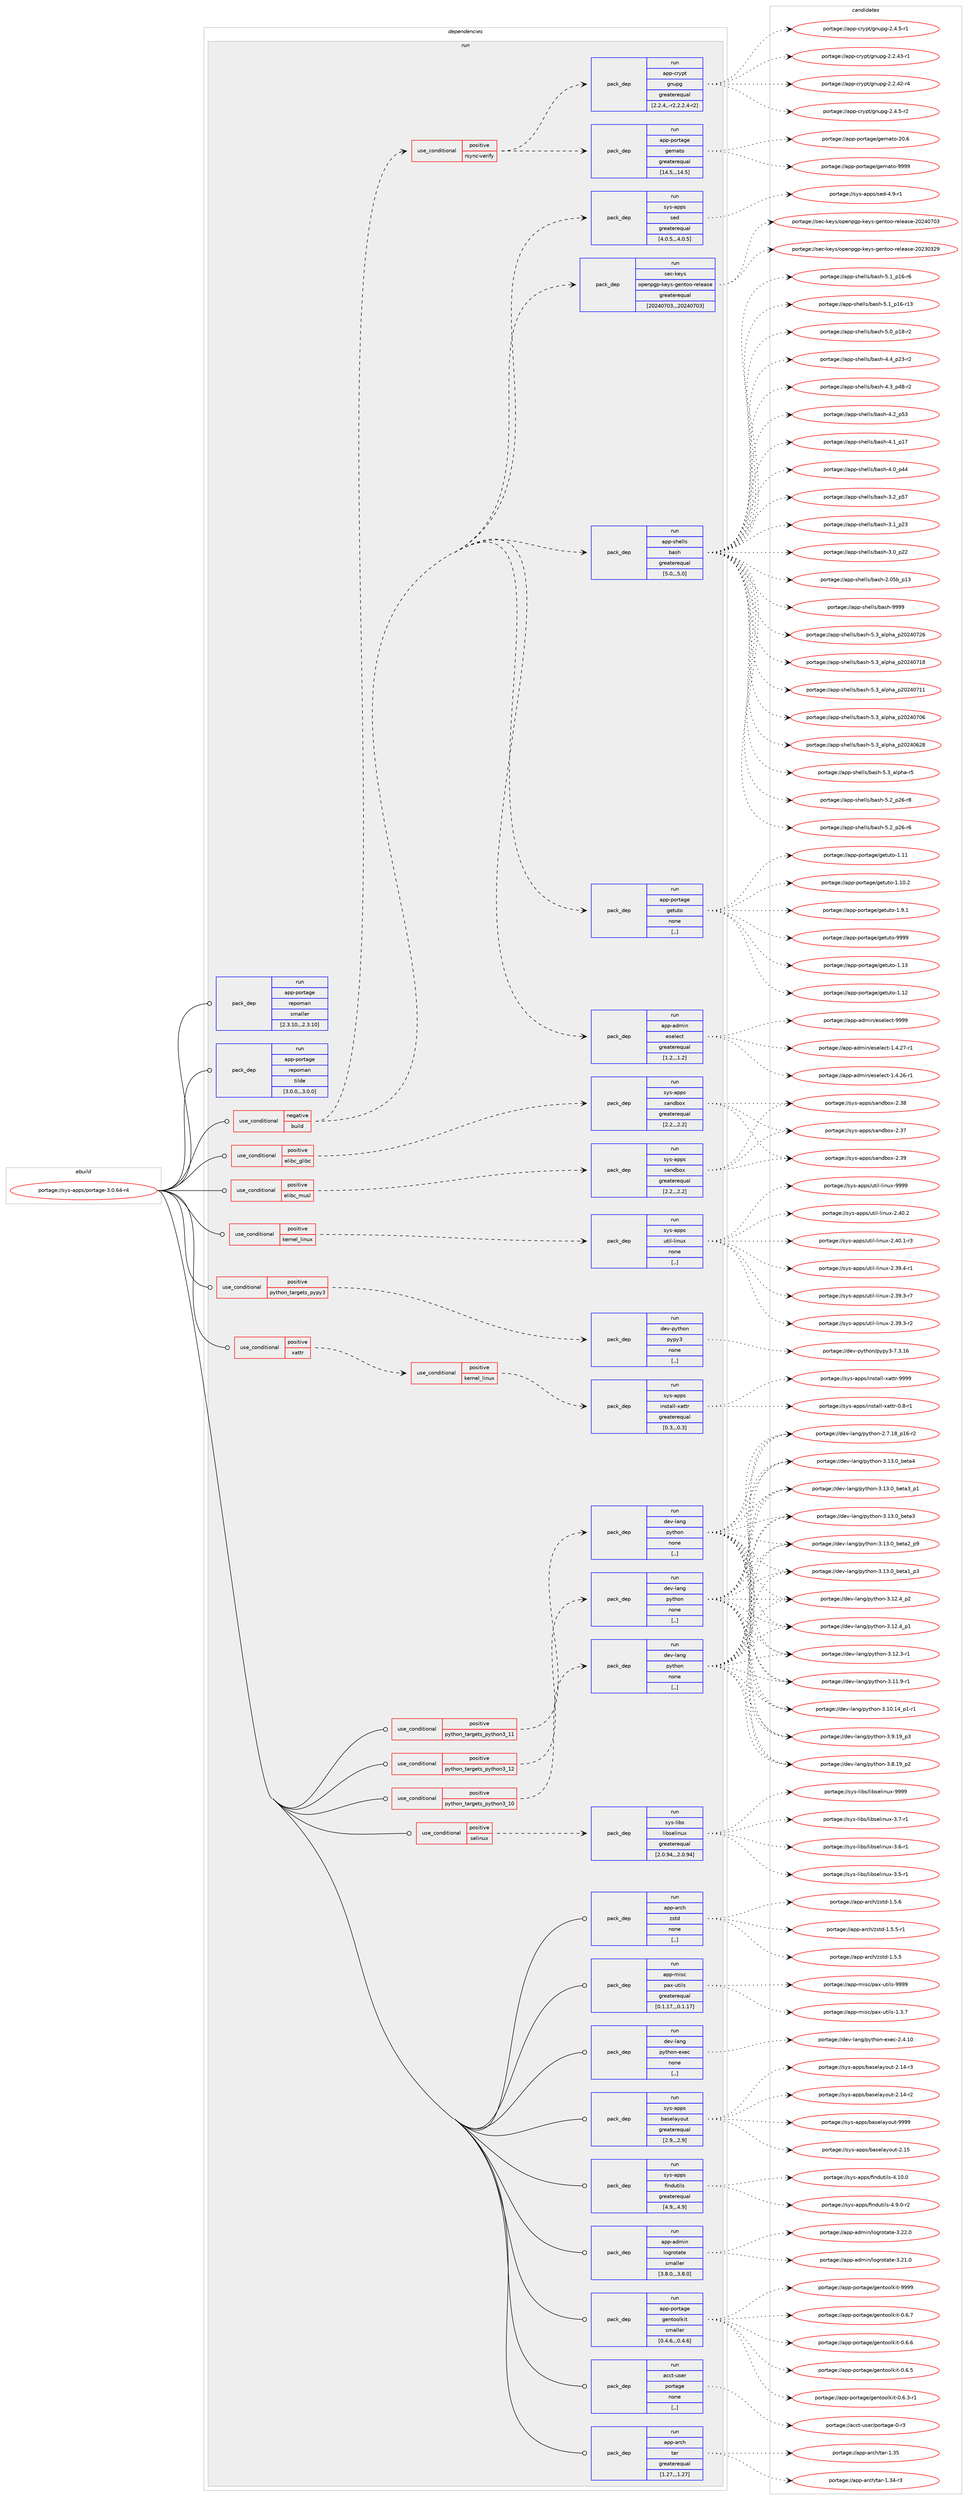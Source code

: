 digraph prolog {

# *************
# Graph options
# *************

newrank=true;
concentrate=true;
compound=true;
graph [rankdir=LR,fontname=Helvetica,fontsize=10,ranksep=1.5];#, ranksep=2.5, nodesep=0.2];
edge  [arrowhead=vee];
node  [fontname=Helvetica,fontsize=10];

# **********
# The ebuild
# **********

subgraph cluster_leftcol {
color=gray;
label=<<i>ebuild</i>>;
id [label="portage://sys-apps/portage-3.0.64-r4", color=red, width=4, href="../sys-apps/portage-3.0.64-r4.svg"];
}

# ****************
# The dependencies
# ****************

subgraph cluster_midcol {
color=gray;
label=<<i>dependencies</i>>;
subgraph cluster_compile {
fillcolor="#eeeeee";
style=filled;
label=<<i>compile</i>>;
}
subgraph cluster_compileandrun {
fillcolor="#eeeeee";
style=filled;
label=<<i>compile and run</i>>;
}
subgraph cluster_run {
fillcolor="#eeeeee";
style=filled;
label=<<i>run</i>>;
subgraph cond111776 {
dependency422648 [label=<<TABLE BORDER="0" CELLBORDER="1" CELLSPACING="0" CELLPADDING="4"><TR><TD ROWSPAN="3" CELLPADDING="10">use_conditional</TD></TR><TR><TD>negative</TD></TR><TR><TD>build</TD></TR></TABLE>>, shape=none, color=red];
subgraph pack307949 {
dependency422649 [label=<<TABLE BORDER="0" CELLBORDER="1" CELLSPACING="0" CELLPADDING="4" WIDTH="220"><TR><TD ROWSPAN="6" CELLPADDING="30">pack_dep</TD></TR><TR><TD WIDTH="110">run</TD></TR><TR><TD>app-admin</TD></TR><TR><TD>eselect</TD></TR><TR><TD>greaterequal</TD></TR><TR><TD>[1.2,,,1.2]</TD></TR></TABLE>>, shape=none, color=blue];
}
dependency422648:e -> dependency422649:w [weight=20,style="dashed",arrowhead="vee"];
subgraph pack307950 {
dependency422650 [label=<<TABLE BORDER="0" CELLBORDER="1" CELLSPACING="0" CELLPADDING="4" WIDTH="220"><TR><TD ROWSPAN="6" CELLPADDING="30">pack_dep</TD></TR><TR><TD WIDTH="110">run</TD></TR><TR><TD>app-portage</TD></TR><TR><TD>getuto</TD></TR><TR><TD>none</TD></TR><TR><TD>[,,]</TD></TR></TABLE>>, shape=none, color=blue];
}
dependency422648:e -> dependency422650:w [weight=20,style="dashed",arrowhead="vee"];
subgraph pack307951 {
dependency422651 [label=<<TABLE BORDER="0" CELLBORDER="1" CELLSPACING="0" CELLPADDING="4" WIDTH="220"><TR><TD ROWSPAN="6" CELLPADDING="30">pack_dep</TD></TR><TR><TD WIDTH="110">run</TD></TR><TR><TD>app-shells</TD></TR><TR><TD>bash</TD></TR><TR><TD>greaterequal</TD></TR><TR><TD>[5.0,,,5.0]</TD></TR></TABLE>>, shape=none, color=blue];
}
dependency422648:e -> dependency422651:w [weight=20,style="dashed",arrowhead="vee"];
subgraph pack307952 {
dependency422652 [label=<<TABLE BORDER="0" CELLBORDER="1" CELLSPACING="0" CELLPADDING="4" WIDTH="220"><TR><TD ROWSPAN="6" CELLPADDING="30">pack_dep</TD></TR><TR><TD WIDTH="110">run</TD></TR><TR><TD>sec-keys</TD></TR><TR><TD>openpgp-keys-gentoo-release</TD></TR><TR><TD>greaterequal</TD></TR><TR><TD>[20240703,,,20240703]</TD></TR></TABLE>>, shape=none, color=blue];
}
dependency422648:e -> dependency422652:w [weight=20,style="dashed",arrowhead="vee"];
subgraph pack307953 {
dependency422653 [label=<<TABLE BORDER="0" CELLBORDER="1" CELLSPACING="0" CELLPADDING="4" WIDTH="220"><TR><TD ROWSPAN="6" CELLPADDING="30">pack_dep</TD></TR><TR><TD WIDTH="110">run</TD></TR><TR><TD>sys-apps</TD></TR><TR><TD>sed</TD></TR><TR><TD>greaterequal</TD></TR><TR><TD>[4.0.5,,,4.0.5]</TD></TR></TABLE>>, shape=none, color=blue];
}
dependency422648:e -> dependency422653:w [weight=20,style="dashed",arrowhead="vee"];
subgraph cond111777 {
dependency422654 [label=<<TABLE BORDER="0" CELLBORDER="1" CELLSPACING="0" CELLPADDING="4"><TR><TD ROWSPAN="3" CELLPADDING="10">use_conditional</TD></TR><TR><TD>positive</TD></TR><TR><TD>rsync-verify</TD></TR></TABLE>>, shape=none, color=red];
subgraph pack307954 {
dependency422655 [label=<<TABLE BORDER="0" CELLBORDER="1" CELLSPACING="0" CELLPADDING="4" WIDTH="220"><TR><TD ROWSPAN="6" CELLPADDING="30">pack_dep</TD></TR><TR><TD WIDTH="110">run</TD></TR><TR><TD>app-crypt</TD></TR><TR><TD>gnupg</TD></TR><TR><TD>greaterequal</TD></TR><TR><TD>[2.2.4,,-r2,2.2.4-r2]</TD></TR></TABLE>>, shape=none, color=blue];
}
dependency422654:e -> dependency422655:w [weight=20,style="dashed",arrowhead="vee"];
subgraph pack307955 {
dependency422656 [label=<<TABLE BORDER="0" CELLBORDER="1" CELLSPACING="0" CELLPADDING="4" WIDTH="220"><TR><TD ROWSPAN="6" CELLPADDING="30">pack_dep</TD></TR><TR><TD WIDTH="110">run</TD></TR><TR><TD>app-portage</TD></TR><TR><TD>gemato</TD></TR><TR><TD>greaterequal</TD></TR><TR><TD>[14.5,,,14.5]</TD></TR></TABLE>>, shape=none, color=blue];
}
dependency422654:e -> dependency422656:w [weight=20,style="dashed",arrowhead="vee"];
}
dependency422648:e -> dependency422654:w [weight=20,style="dashed",arrowhead="vee"];
}
id:e -> dependency422648:w [weight=20,style="solid",arrowhead="odot"];
subgraph cond111778 {
dependency422657 [label=<<TABLE BORDER="0" CELLBORDER="1" CELLSPACING="0" CELLPADDING="4"><TR><TD ROWSPAN="3" CELLPADDING="10">use_conditional</TD></TR><TR><TD>positive</TD></TR><TR><TD>elibc_glibc</TD></TR></TABLE>>, shape=none, color=red];
subgraph pack307956 {
dependency422658 [label=<<TABLE BORDER="0" CELLBORDER="1" CELLSPACING="0" CELLPADDING="4" WIDTH="220"><TR><TD ROWSPAN="6" CELLPADDING="30">pack_dep</TD></TR><TR><TD WIDTH="110">run</TD></TR><TR><TD>sys-apps</TD></TR><TR><TD>sandbox</TD></TR><TR><TD>greaterequal</TD></TR><TR><TD>[2.2,,,2.2]</TD></TR></TABLE>>, shape=none, color=blue];
}
dependency422657:e -> dependency422658:w [weight=20,style="dashed",arrowhead="vee"];
}
id:e -> dependency422657:w [weight=20,style="solid",arrowhead="odot"];
subgraph cond111779 {
dependency422659 [label=<<TABLE BORDER="0" CELLBORDER="1" CELLSPACING="0" CELLPADDING="4"><TR><TD ROWSPAN="3" CELLPADDING="10">use_conditional</TD></TR><TR><TD>positive</TD></TR><TR><TD>elibc_musl</TD></TR></TABLE>>, shape=none, color=red];
subgraph pack307957 {
dependency422660 [label=<<TABLE BORDER="0" CELLBORDER="1" CELLSPACING="0" CELLPADDING="4" WIDTH="220"><TR><TD ROWSPAN="6" CELLPADDING="30">pack_dep</TD></TR><TR><TD WIDTH="110">run</TD></TR><TR><TD>sys-apps</TD></TR><TR><TD>sandbox</TD></TR><TR><TD>greaterequal</TD></TR><TR><TD>[2.2,,,2.2]</TD></TR></TABLE>>, shape=none, color=blue];
}
dependency422659:e -> dependency422660:w [weight=20,style="dashed",arrowhead="vee"];
}
id:e -> dependency422659:w [weight=20,style="solid",arrowhead="odot"];
subgraph cond111780 {
dependency422661 [label=<<TABLE BORDER="0" CELLBORDER="1" CELLSPACING="0" CELLPADDING="4"><TR><TD ROWSPAN="3" CELLPADDING="10">use_conditional</TD></TR><TR><TD>positive</TD></TR><TR><TD>kernel_linux</TD></TR></TABLE>>, shape=none, color=red];
subgraph pack307958 {
dependency422662 [label=<<TABLE BORDER="0" CELLBORDER="1" CELLSPACING="0" CELLPADDING="4" WIDTH="220"><TR><TD ROWSPAN="6" CELLPADDING="30">pack_dep</TD></TR><TR><TD WIDTH="110">run</TD></TR><TR><TD>sys-apps</TD></TR><TR><TD>util-linux</TD></TR><TR><TD>none</TD></TR><TR><TD>[,,]</TD></TR></TABLE>>, shape=none, color=blue];
}
dependency422661:e -> dependency422662:w [weight=20,style="dashed",arrowhead="vee"];
}
id:e -> dependency422661:w [weight=20,style="solid",arrowhead="odot"];
subgraph cond111781 {
dependency422663 [label=<<TABLE BORDER="0" CELLBORDER="1" CELLSPACING="0" CELLPADDING="4"><TR><TD ROWSPAN="3" CELLPADDING="10">use_conditional</TD></TR><TR><TD>positive</TD></TR><TR><TD>python_targets_pypy3</TD></TR></TABLE>>, shape=none, color=red];
subgraph pack307959 {
dependency422664 [label=<<TABLE BORDER="0" CELLBORDER="1" CELLSPACING="0" CELLPADDING="4" WIDTH="220"><TR><TD ROWSPAN="6" CELLPADDING="30">pack_dep</TD></TR><TR><TD WIDTH="110">run</TD></TR><TR><TD>dev-python</TD></TR><TR><TD>pypy3</TD></TR><TR><TD>none</TD></TR><TR><TD>[,,]</TD></TR></TABLE>>, shape=none, color=blue];
}
dependency422663:e -> dependency422664:w [weight=20,style="dashed",arrowhead="vee"];
}
id:e -> dependency422663:w [weight=20,style="solid",arrowhead="odot"];
subgraph cond111782 {
dependency422665 [label=<<TABLE BORDER="0" CELLBORDER="1" CELLSPACING="0" CELLPADDING="4"><TR><TD ROWSPAN="3" CELLPADDING="10">use_conditional</TD></TR><TR><TD>positive</TD></TR><TR><TD>python_targets_python3_10</TD></TR></TABLE>>, shape=none, color=red];
subgraph pack307960 {
dependency422666 [label=<<TABLE BORDER="0" CELLBORDER="1" CELLSPACING="0" CELLPADDING="4" WIDTH="220"><TR><TD ROWSPAN="6" CELLPADDING="30">pack_dep</TD></TR><TR><TD WIDTH="110">run</TD></TR><TR><TD>dev-lang</TD></TR><TR><TD>python</TD></TR><TR><TD>none</TD></TR><TR><TD>[,,]</TD></TR></TABLE>>, shape=none, color=blue];
}
dependency422665:e -> dependency422666:w [weight=20,style="dashed",arrowhead="vee"];
}
id:e -> dependency422665:w [weight=20,style="solid",arrowhead="odot"];
subgraph cond111783 {
dependency422667 [label=<<TABLE BORDER="0" CELLBORDER="1" CELLSPACING="0" CELLPADDING="4"><TR><TD ROWSPAN="3" CELLPADDING="10">use_conditional</TD></TR><TR><TD>positive</TD></TR><TR><TD>python_targets_python3_11</TD></TR></TABLE>>, shape=none, color=red];
subgraph pack307961 {
dependency422668 [label=<<TABLE BORDER="0" CELLBORDER="1" CELLSPACING="0" CELLPADDING="4" WIDTH="220"><TR><TD ROWSPAN="6" CELLPADDING="30">pack_dep</TD></TR><TR><TD WIDTH="110">run</TD></TR><TR><TD>dev-lang</TD></TR><TR><TD>python</TD></TR><TR><TD>none</TD></TR><TR><TD>[,,]</TD></TR></TABLE>>, shape=none, color=blue];
}
dependency422667:e -> dependency422668:w [weight=20,style="dashed",arrowhead="vee"];
}
id:e -> dependency422667:w [weight=20,style="solid",arrowhead="odot"];
subgraph cond111784 {
dependency422669 [label=<<TABLE BORDER="0" CELLBORDER="1" CELLSPACING="0" CELLPADDING="4"><TR><TD ROWSPAN="3" CELLPADDING="10">use_conditional</TD></TR><TR><TD>positive</TD></TR><TR><TD>python_targets_python3_12</TD></TR></TABLE>>, shape=none, color=red];
subgraph pack307962 {
dependency422670 [label=<<TABLE BORDER="0" CELLBORDER="1" CELLSPACING="0" CELLPADDING="4" WIDTH="220"><TR><TD ROWSPAN="6" CELLPADDING="30">pack_dep</TD></TR><TR><TD WIDTH="110">run</TD></TR><TR><TD>dev-lang</TD></TR><TR><TD>python</TD></TR><TR><TD>none</TD></TR><TR><TD>[,,]</TD></TR></TABLE>>, shape=none, color=blue];
}
dependency422669:e -> dependency422670:w [weight=20,style="dashed",arrowhead="vee"];
}
id:e -> dependency422669:w [weight=20,style="solid",arrowhead="odot"];
subgraph cond111785 {
dependency422671 [label=<<TABLE BORDER="0" CELLBORDER="1" CELLSPACING="0" CELLPADDING="4"><TR><TD ROWSPAN="3" CELLPADDING="10">use_conditional</TD></TR><TR><TD>positive</TD></TR><TR><TD>selinux</TD></TR></TABLE>>, shape=none, color=red];
subgraph pack307963 {
dependency422672 [label=<<TABLE BORDER="0" CELLBORDER="1" CELLSPACING="0" CELLPADDING="4" WIDTH="220"><TR><TD ROWSPAN="6" CELLPADDING="30">pack_dep</TD></TR><TR><TD WIDTH="110">run</TD></TR><TR><TD>sys-libs</TD></TR><TR><TD>libselinux</TD></TR><TR><TD>greaterequal</TD></TR><TR><TD>[2.0.94,,,2.0.94]</TD></TR></TABLE>>, shape=none, color=blue];
}
dependency422671:e -> dependency422672:w [weight=20,style="dashed",arrowhead="vee"];
}
id:e -> dependency422671:w [weight=20,style="solid",arrowhead="odot"];
subgraph cond111786 {
dependency422673 [label=<<TABLE BORDER="0" CELLBORDER="1" CELLSPACING="0" CELLPADDING="4"><TR><TD ROWSPAN="3" CELLPADDING="10">use_conditional</TD></TR><TR><TD>positive</TD></TR><TR><TD>xattr</TD></TR></TABLE>>, shape=none, color=red];
subgraph cond111787 {
dependency422674 [label=<<TABLE BORDER="0" CELLBORDER="1" CELLSPACING="0" CELLPADDING="4"><TR><TD ROWSPAN="3" CELLPADDING="10">use_conditional</TD></TR><TR><TD>positive</TD></TR><TR><TD>kernel_linux</TD></TR></TABLE>>, shape=none, color=red];
subgraph pack307964 {
dependency422675 [label=<<TABLE BORDER="0" CELLBORDER="1" CELLSPACING="0" CELLPADDING="4" WIDTH="220"><TR><TD ROWSPAN="6" CELLPADDING="30">pack_dep</TD></TR><TR><TD WIDTH="110">run</TD></TR><TR><TD>sys-apps</TD></TR><TR><TD>install-xattr</TD></TR><TR><TD>greaterequal</TD></TR><TR><TD>[0.3,,,0.3]</TD></TR></TABLE>>, shape=none, color=blue];
}
dependency422674:e -> dependency422675:w [weight=20,style="dashed",arrowhead="vee"];
}
dependency422673:e -> dependency422674:w [weight=20,style="dashed",arrowhead="vee"];
}
id:e -> dependency422673:w [weight=20,style="solid",arrowhead="odot"];
subgraph pack307965 {
dependency422676 [label=<<TABLE BORDER="0" CELLBORDER="1" CELLSPACING="0" CELLPADDING="4" WIDTH="220"><TR><TD ROWSPAN="6" CELLPADDING="30">pack_dep</TD></TR><TR><TD WIDTH="110">run</TD></TR><TR><TD>acct-user</TD></TR><TR><TD>portage</TD></TR><TR><TD>none</TD></TR><TR><TD>[,,]</TD></TR></TABLE>>, shape=none, color=blue];
}
id:e -> dependency422676:w [weight=20,style="solid",arrowhead="odot"];
subgraph pack307966 {
dependency422677 [label=<<TABLE BORDER="0" CELLBORDER="1" CELLSPACING="0" CELLPADDING="4" WIDTH="220"><TR><TD ROWSPAN="6" CELLPADDING="30">pack_dep</TD></TR><TR><TD WIDTH="110">run</TD></TR><TR><TD>app-arch</TD></TR><TR><TD>tar</TD></TR><TR><TD>greaterequal</TD></TR><TR><TD>[1.27,,,1.27]</TD></TR></TABLE>>, shape=none, color=blue];
}
id:e -> dependency422677:w [weight=20,style="solid",arrowhead="odot"];
subgraph pack307967 {
dependency422678 [label=<<TABLE BORDER="0" CELLBORDER="1" CELLSPACING="0" CELLPADDING="4" WIDTH="220"><TR><TD ROWSPAN="6" CELLPADDING="30">pack_dep</TD></TR><TR><TD WIDTH="110">run</TD></TR><TR><TD>app-arch</TD></TR><TR><TD>zstd</TD></TR><TR><TD>none</TD></TR><TR><TD>[,,]</TD></TR></TABLE>>, shape=none, color=blue];
}
id:e -> dependency422678:w [weight=20,style="solid",arrowhead="odot"];
subgraph pack307968 {
dependency422679 [label=<<TABLE BORDER="0" CELLBORDER="1" CELLSPACING="0" CELLPADDING="4" WIDTH="220"><TR><TD ROWSPAN="6" CELLPADDING="30">pack_dep</TD></TR><TR><TD WIDTH="110">run</TD></TR><TR><TD>app-misc</TD></TR><TR><TD>pax-utils</TD></TR><TR><TD>greaterequal</TD></TR><TR><TD>[0.1.17,,,0.1.17]</TD></TR></TABLE>>, shape=none, color=blue];
}
id:e -> dependency422679:w [weight=20,style="solid",arrowhead="odot"];
subgraph pack307969 {
dependency422680 [label=<<TABLE BORDER="0" CELLBORDER="1" CELLSPACING="0" CELLPADDING="4" WIDTH="220"><TR><TD ROWSPAN="6" CELLPADDING="30">pack_dep</TD></TR><TR><TD WIDTH="110">run</TD></TR><TR><TD>dev-lang</TD></TR><TR><TD>python-exec</TD></TR><TR><TD>none</TD></TR><TR><TD>[,,]</TD></TR></TABLE>>, shape=none, color=blue];
}
id:e -> dependency422680:w [weight=20,style="solid",arrowhead="odot"];
subgraph pack307970 {
dependency422681 [label=<<TABLE BORDER="0" CELLBORDER="1" CELLSPACING="0" CELLPADDING="4" WIDTH="220"><TR><TD ROWSPAN="6" CELLPADDING="30">pack_dep</TD></TR><TR><TD WIDTH="110">run</TD></TR><TR><TD>sys-apps</TD></TR><TR><TD>baselayout</TD></TR><TR><TD>greaterequal</TD></TR><TR><TD>[2.9,,,2.9]</TD></TR></TABLE>>, shape=none, color=blue];
}
id:e -> dependency422681:w [weight=20,style="solid",arrowhead="odot"];
subgraph pack307971 {
dependency422682 [label=<<TABLE BORDER="0" CELLBORDER="1" CELLSPACING="0" CELLPADDING="4" WIDTH="220"><TR><TD ROWSPAN="6" CELLPADDING="30">pack_dep</TD></TR><TR><TD WIDTH="110">run</TD></TR><TR><TD>sys-apps</TD></TR><TR><TD>findutils</TD></TR><TR><TD>greaterequal</TD></TR><TR><TD>[4.9,,,4.9]</TD></TR></TABLE>>, shape=none, color=blue];
}
id:e -> dependency422682:w [weight=20,style="solid",arrowhead="odot"];
subgraph pack307972 {
dependency422683 [label=<<TABLE BORDER="0" CELLBORDER="1" CELLSPACING="0" CELLPADDING="4" WIDTH="220"><TR><TD ROWSPAN="6" CELLPADDING="30">pack_dep</TD></TR><TR><TD WIDTH="110">run</TD></TR><TR><TD>app-admin</TD></TR><TR><TD>logrotate</TD></TR><TR><TD>smaller</TD></TR><TR><TD>[3.8.0,,,3.8.0]</TD></TR></TABLE>>, shape=none, color=blue];
}
id:e -> dependency422683:w [weight=20,style="solid",arrowhead="odot"];
subgraph pack307973 {
dependency422684 [label=<<TABLE BORDER="0" CELLBORDER="1" CELLSPACING="0" CELLPADDING="4" WIDTH="220"><TR><TD ROWSPAN="6" CELLPADDING="30">pack_dep</TD></TR><TR><TD WIDTH="110">run</TD></TR><TR><TD>app-portage</TD></TR><TR><TD>gentoolkit</TD></TR><TR><TD>smaller</TD></TR><TR><TD>[0.4.6,,,0.4.6]</TD></TR></TABLE>>, shape=none, color=blue];
}
id:e -> dependency422684:w [weight=20,style="solid",arrowhead="odot"];
subgraph pack307974 {
dependency422685 [label=<<TABLE BORDER="0" CELLBORDER="1" CELLSPACING="0" CELLPADDING="4" WIDTH="220"><TR><TD ROWSPAN="6" CELLPADDING="30">pack_dep</TD></TR><TR><TD WIDTH="110">run</TD></TR><TR><TD>app-portage</TD></TR><TR><TD>repoman</TD></TR><TR><TD>smaller</TD></TR><TR><TD>[2.3.10,,,2.3.10]</TD></TR></TABLE>>, shape=none, color=blue];
}
id:e -> dependency422685:w [weight=20,style="solid",arrowhead="odot"];
subgraph pack307975 {
dependency422686 [label=<<TABLE BORDER="0" CELLBORDER="1" CELLSPACING="0" CELLPADDING="4" WIDTH="220"><TR><TD ROWSPAN="6" CELLPADDING="30">pack_dep</TD></TR><TR><TD WIDTH="110">run</TD></TR><TR><TD>app-portage</TD></TR><TR><TD>repoman</TD></TR><TR><TD>tilde</TD></TR><TR><TD>[3.0.0,,,3.0.0]</TD></TR></TABLE>>, shape=none, color=blue];
}
id:e -> dependency422686:w [weight=20,style="solid",arrowhead="odot"];
}
}

# **************
# The candidates
# **************

subgraph cluster_choices {
rank=same;
color=gray;
label=<<i>candidates</i>>;

subgraph choice307949 {
color=black;
nodesep=1;
choice97112112459710010910511047101115101108101991164557575757 [label="portage://app-admin/eselect-9999", color=red, width=4,href="../app-admin/eselect-9999.svg"];
choice9711211245971001091051104710111510110810199116454946524650554511449 [label="portage://app-admin/eselect-1.4.27-r1", color=red, width=4,href="../app-admin/eselect-1.4.27-r1.svg"];
choice9711211245971001091051104710111510110810199116454946524650544511449 [label="portage://app-admin/eselect-1.4.26-r1", color=red, width=4,href="../app-admin/eselect-1.4.26-r1.svg"];
dependency422649:e -> choice97112112459710010910511047101115101108101991164557575757:w [style=dotted,weight="100"];
dependency422649:e -> choice9711211245971001091051104710111510110810199116454946524650554511449:w [style=dotted,weight="100"];
dependency422649:e -> choice9711211245971001091051104710111510110810199116454946524650544511449:w [style=dotted,weight="100"];
}
subgraph choice307950 {
color=black;
nodesep=1;
choice971121124511211111411697103101471031011161171161114557575757 [label="portage://app-portage/getuto-9999", color=red, width=4,href="../app-portage/getuto-9999.svg"];
choice971121124511211111411697103101471031011161171161114549464951 [label="portage://app-portage/getuto-1.13", color=red, width=4,href="../app-portage/getuto-1.13.svg"];
choice971121124511211111411697103101471031011161171161114549464950 [label="portage://app-portage/getuto-1.12", color=red, width=4,href="../app-portage/getuto-1.12.svg"];
choice971121124511211111411697103101471031011161171161114549464949 [label="portage://app-portage/getuto-1.11", color=red, width=4,href="../app-portage/getuto-1.11.svg"];
choice9711211245112111114116971031014710310111611711611145494649484650 [label="portage://app-portage/getuto-1.10.2", color=red, width=4,href="../app-portage/getuto-1.10.2.svg"];
choice97112112451121111141169710310147103101116117116111454946574649 [label="portage://app-portage/getuto-1.9.1", color=red, width=4,href="../app-portage/getuto-1.9.1.svg"];
dependency422650:e -> choice971121124511211111411697103101471031011161171161114557575757:w [style=dotted,weight="100"];
dependency422650:e -> choice971121124511211111411697103101471031011161171161114549464951:w [style=dotted,weight="100"];
dependency422650:e -> choice971121124511211111411697103101471031011161171161114549464950:w [style=dotted,weight="100"];
dependency422650:e -> choice971121124511211111411697103101471031011161171161114549464949:w [style=dotted,weight="100"];
dependency422650:e -> choice9711211245112111114116971031014710310111611711611145494649484650:w [style=dotted,weight="100"];
dependency422650:e -> choice97112112451121111141169710310147103101116117116111454946574649:w [style=dotted,weight="100"];
}
subgraph choice307951 {
color=black;
nodesep=1;
choice97112112451151041011081081154798971151044557575757 [label="portage://app-shells/bash-9999", color=red, width=4,href="../app-shells/bash-9999.svg"];
choice971121124511510410110810811547989711510445534651959710811210497951125048505248555054 [label="portage://app-shells/bash-5.3_alpha_p20240726", color=red, width=4,href="../app-shells/bash-5.3_alpha_p20240726.svg"];
choice971121124511510410110810811547989711510445534651959710811210497951125048505248554956 [label="portage://app-shells/bash-5.3_alpha_p20240718", color=red, width=4,href="../app-shells/bash-5.3_alpha_p20240718.svg"];
choice971121124511510410110810811547989711510445534651959710811210497951125048505248554949 [label="portage://app-shells/bash-5.3_alpha_p20240711", color=red, width=4,href="../app-shells/bash-5.3_alpha_p20240711.svg"];
choice971121124511510410110810811547989711510445534651959710811210497951125048505248554854 [label="portage://app-shells/bash-5.3_alpha_p20240706", color=red, width=4,href="../app-shells/bash-5.3_alpha_p20240706.svg"];
choice971121124511510410110810811547989711510445534651959710811210497951125048505248545056 [label="portage://app-shells/bash-5.3_alpha_p20240628", color=red, width=4,href="../app-shells/bash-5.3_alpha_p20240628.svg"];
choice9711211245115104101108108115479897115104455346519597108112104974511453 [label="portage://app-shells/bash-5.3_alpha-r5", color=red, width=4,href="../app-shells/bash-5.3_alpha-r5.svg"];
choice9711211245115104101108108115479897115104455346509511250544511456 [label="portage://app-shells/bash-5.2_p26-r8", color=red, width=4,href="../app-shells/bash-5.2_p26-r8.svg"];
choice9711211245115104101108108115479897115104455346509511250544511454 [label="portage://app-shells/bash-5.2_p26-r6", color=red, width=4,href="../app-shells/bash-5.2_p26-r6.svg"];
choice9711211245115104101108108115479897115104455346499511249544511454 [label="portage://app-shells/bash-5.1_p16-r6", color=red, width=4,href="../app-shells/bash-5.1_p16-r6.svg"];
choice971121124511510410110810811547989711510445534649951124954451144951 [label="portage://app-shells/bash-5.1_p16-r13", color=red, width=4,href="../app-shells/bash-5.1_p16-r13.svg"];
choice9711211245115104101108108115479897115104455346489511249564511450 [label="portage://app-shells/bash-5.0_p18-r2", color=red, width=4,href="../app-shells/bash-5.0_p18-r2.svg"];
choice9711211245115104101108108115479897115104455246529511250514511450 [label="portage://app-shells/bash-4.4_p23-r2", color=red, width=4,href="../app-shells/bash-4.4_p23-r2.svg"];
choice9711211245115104101108108115479897115104455246519511252564511450 [label="portage://app-shells/bash-4.3_p48-r2", color=red, width=4,href="../app-shells/bash-4.3_p48-r2.svg"];
choice971121124511510410110810811547989711510445524650951125351 [label="portage://app-shells/bash-4.2_p53", color=red, width=4,href="../app-shells/bash-4.2_p53.svg"];
choice971121124511510410110810811547989711510445524649951124955 [label="portage://app-shells/bash-4.1_p17", color=red, width=4,href="../app-shells/bash-4.1_p17.svg"];
choice971121124511510410110810811547989711510445524648951125252 [label="portage://app-shells/bash-4.0_p44", color=red, width=4,href="../app-shells/bash-4.0_p44.svg"];
choice971121124511510410110810811547989711510445514650951125355 [label="portage://app-shells/bash-3.2_p57", color=red, width=4,href="../app-shells/bash-3.2_p57.svg"];
choice971121124511510410110810811547989711510445514649951125051 [label="portage://app-shells/bash-3.1_p23", color=red, width=4,href="../app-shells/bash-3.1_p23.svg"];
choice971121124511510410110810811547989711510445514648951125050 [label="portage://app-shells/bash-3.0_p22", color=red, width=4,href="../app-shells/bash-3.0_p22.svg"];
choice9711211245115104101108108115479897115104455046485398951124951 [label="portage://app-shells/bash-2.05b_p13", color=red, width=4,href="../app-shells/bash-2.05b_p13.svg"];
dependency422651:e -> choice97112112451151041011081081154798971151044557575757:w [style=dotted,weight="100"];
dependency422651:e -> choice971121124511510410110810811547989711510445534651959710811210497951125048505248555054:w [style=dotted,weight="100"];
dependency422651:e -> choice971121124511510410110810811547989711510445534651959710811210497951125048505248554956:w [style=dotted,weight="100"];
dependency422651:e -> choice971121124511510410110810811547989711510445534651959710811210497951125048505248554949:w [style=dotted,weight="100"];
dependency422651:e -> choice971121124511510410110810811547989711510445534651959710811210497951125048505248554854:w [style=dotted,weight="100"];
dependency422651:e -> choice971121124511510410110810811547989711510445534651959710811210497951125048505248545056:w [style=dotted,weight="100"];
dependency422651:e -> choice9711211245115104101108108115479897115104455346519597108112104974511453:w [style=dotted,weight="100"];
dependency422651:e -> choice9711211245115104101108108115479897115104455346509511250544511456:w [style=dotted,weight="100"];
dependency422651:e -> choice9711211245115104101108108115479897115104455346509511250544511454:w [style=dotted,weight="100"];
dependency422651:e -> choice9711211245115104101108108115479897115104455346499511249544511454:w [style=dotted,weight="100"];
dependency422651:e -> choice971121124511510410110810811547989711510445534649951124954451144951:w [style=dotted,weight="100"];
dependency422651:e -> choice9711211245115104101108108115479897115104455346489511249564511450:w [style=dotted,weight="100"];
dependency422651:e -> choice9711211245115104101108108115479897115104455246529511250514511450:w [style=dotted,weight="100"];
dependency422651:e -> choice9711211245115104101108108115479897115104455246519511252564511450:w [style=dotted,weight="100"];
dependency422651:e -> choice971121124511510410110810811547989711510445524650951125351:w [style=dotted,weight="100"];
dependency422651:e -> choice971121124511510410110810811547989711510445524649951124955:w [style=dotted,weight="100"];
dependency422651:e -> choice971121124511510410110810811547989711510445524648951125252:w [style=dotted,weight="100"];
dependency422651:e -> choice971121124511510410110810811547989711510445514650951125355:w [style=dotted,weight="100"];
dependency422651:e -> choice971121124511510410110810811547989711510445514649951125051:w [style=dotted,weight="100"];
dependency422651:e -> choice971121124511510410110810811547989711510445514648951125050:w [style=dotted,weight="100"];
dependency422651:e -> choice9711211245115104101108108115479897115104455046485398951124951:w [style=dotted,weight="100"];
}
subgraph choice307952 {
color=black;
nodesep=1;
choice11510199451071011211154711111210111011210311245107101121115451031011101161111114511410110810197115101455048505248554851 [label="portage://sec-keys/openpgp-keys-gentoo-release-20240703", color=red, width=4,href="../sec-keys/openpgp-keys-gentoo-release-20240703.svg"];
choice11510199451071011211154711111210111011210311245107101121115451031011101161111114511410110810197115101455048505148515057 [label="portage://sec-keys/openpgp-keys-gentoo-release-20230329", color=red, width=4,href="../sec-keys/openpgp-keys-gentoo-release-20230329.svg"];
dependency422652:e -> choice11510199451071011211154711111210111011210311245107101121115451031011101161111114511410110810197115101455048505248554851:w [style=dotted,weight="100"];
dependency422652:e -> choice11510199451071011211154711111210111011210311245107101121115451031011101161111114511410110810197115101455048505148515057:w [style=dotted,weight="100"];
}
subgraph choice307953 {
color=black;
nodesep=1;
choice115121115459711211211547115101100455246574511449 [label="portage://sys-apps/sed-4.9-r1", color=red, width=4,href="../sys-apps/sed-4.9-r1.svg"];
dependency422653:e -> choice115121115459711211211547115101100455246574511449:w [style=dotted,weight="100"];
}
subgraph choice307954 {
color=black;
nodesep=1;
choice971121124599114121112116471031101171121034550465246534511450 [label="portage://app-crypt/gnupg-2.4.5-r2", color=red, width=4,href="../app-crypt/gnupg-2.4.5-r2.svg"];
choice971121124599114121112116471031101171121034550465246534511449 [label="portage://app-crypt/gnupg-2.4.5-r1", color=red, width=4,href="../app-crypt/gnupg-2.4.5-r1.svg"];
choice97112112459911412111211647103110117112103455046504652514511449 [label="portage://app-crypt/gnupg-2.2.43-r1", color=red, width=4,href="../app-crypt/gnupg-2.2.43-r1.svg"];
choice97112112459911412111211647103110117112103455046504652504511452 [label="portage://app-crypt/gnupg-2.2.42-r4", color=red, width=4,href="../app-crypt/gnupg-2.2.42-r4.svg"];
dependency422655:e -> choice971121124599114121112116471031101171121034550465246534511450:w [style=dotted,weight="100"];
dependency422655:e -> choice971121124599114121112116471031101171121034550465246534511449:w [style=dotted,weight="100"];
dependency422655:e -> choice97112112459911412111211647103110117112103455046504652514511449:w [style=dotted,weight="100"];
dependency422655:e -> choice97112112459911412111211647103110117112103455046504652504511452:w [style=dotted,weight="100"];
}
subgraph choice307955 {
color=black;
nodesep=1;
choice97112112451121111141169710310147103101109971161114557575757 [label="portage://app-portage/gemato-9999", color=red, width=4,href="../app-portage/gemato-9999.svg"];
choice97112112451121111141169710310147103101109971161114550484654 [label="portage://app-portage/gemato-20.6", color=red, width=4,href="../app-portage/gemato-20.6.svg"];
dependency422656:e -> choice97112112451121111141169710310147103101109971161114557575757:w [style=dotted,weight="100"];
dependency422656:e -> choice97112112451121111141169710310147103101109971161114550484654:w [style=dotted,weight="100"];
}
subgraph choice307956 {
color=black;
nodesep=1;
choice11512111545971121121154711597110100981111204550465157 [label="portage://sys-apps/sandbox-2.39", color=red, width=4,href="../sys-apps/sandbox-2.39.svg"];
choice11512111545971121121154711597110100981111204550465156 [label="portage://sys-apps/sandbox-2.38", color=red, width=4,href="../sys-apps/sandbox-2.38.svg"];
choice11512111545971121121154711597110100981111204550465155 [label="portage://sys-apps/sandbox-2.37", color=red, width=4,href="../sys-apps/sandbox-2.37.svg"];
dependency422658:e -> choice11512111545971121121154711597110100981111204550465157:w [style=dotted,weight="100"];
dependency422658:e -> choice11512111545971121121154711597110100981111204550465156:w [style=dotted,weight="100"];
dependency422658:e -> choice11512111545971121121154711597110100981111204550465155:w [style=dotted,weight="100"];
}
subgraph choice307957 {
color=black;
nodesep=1;
choice11512111545971121121154711597110100981111204550465157 [label="portage://sys-apps/sandbox-2.39", color=red, width=4,href="../sys-apps/sandbox-2.39.svg"];
choice11512111545971121121154711597110100981111204550465156 [label="portage://sys-apps/sandbox-2.38", color=red, width=4,href="../sys-apps/sandbox-2.38.svg"];
choice11512111545971121121154711597110100981111204550465155 [label="portage://sys-apps/sandbox-2.37", color=red, width=4,href="../sys-apps/sandbox-2.37.svg"];
dependency422660:e -> choice11512111545971121121154711597110100981111204550465157:w [style=dotted,weight="100"];
dependency422660:e -> choice11512111545971121121154711597110100981111204550465156:w [style=dotted,weight="100"];
dependency422660:e -> choice11512111545971121121154711597110100981111204550465155:w [style=dotted,weight="100"];
}
subgraph choice307958 {
color=black;
nodesep=1;
choice115121115459711211211547117116105108451081051101171204557575757 [label="portage://sys-apps/util-linux-9999", color=red, width=4,href="../sys-apps/util-linux-9999.svg"];
choice1151211154597112112115471171161051084510810511011712045504652484650 [label="portage://sys-apps/util-linux-2.40.2", color=red, width=4,href="../sys-apps/util-linux-2.40.2.svg"];
choice11512111545971121121154711711610510845108105110117120455046524846494511451 [label="portage://sys-apps/util-linux-2.40.1-r3", color=red, width=4,href="../sys-apps/util-linux-2.40.1-r3.svg"];
choice11512111545971121121154711711610510845108105110117120455046515746524511449 [label="portage://sys-apps/util-linux-2.39.4-r1", color=red, width=4,href="../sys-apps/util-linux-2.39.4-r1.svg"];
choice11512111545971121121154711711610510845108105110117120455046515746514511455 [label="portage://sys-apps/util-linux-2.39.3-r7", color=red, width=4,href="../sys-apps/util-linux-2.39.3-r7.svg"];
choice11512111545971121121154711711610510845108105110117120455046515746514511450 [label="portage://sys-apps/util-linux-2.39.3-r2", color=red, width=4,href="../sys-apps/util-linux-2.39.3-r2.svg"];
dependency422662:e -> choice115121115459711211211547117116105108451081051101171204557575757:w [style=dotted,weight="100"];
dependency422662:e -> choice1151211154597112112115471171161051084510810511011712045504652484650:w [style=dotted,weight="100"];
dependency422662:e -> choice11512111545971121121154711711610510845108105110117120455046524846494511451:w [style=dotted,weight="100"];
dependency422662:e -> choice11512111545971121121154711711610510845108105110117120455046515746524511449:w [style=dotted,weight="100"];
dependency422662:e -> choice11512111545971121121154711711610510845108105110117120455046515746514511455:w [style=dotted,weight="100"];
dependency422662:e -> choice11512111545971121121154711711610510845108105110117120455046515746514511450:w [style=dotted,weight="100"];
}
subgraph choice307959 {
color=black;
nodesep=1;
choice10010111845112121116104111110471121211121215145554651464954 [label="portage://dev-python/pypy3-7.3.16", color=red, width=4,href="../dev-python/pypy3-7.3.16.svg"];
dependency422664:e -> choice10010111845112121116104111110471121211121215145554651464954:w [style=dotted,weight="100"];
}
subgraph choice307960 {
color=black;
nodesep=1;
choice1001011184510897110103471121211161041111104551464951464895981011169752 [label="portage://dev-lang/python-3.13.0_beta4", color=red, width=4,href="../dev-lang/python-3.13.0_beta4.svg"];
choice10010111845108971101034711212111610411111045514649514648959810111697519511249 [label="portage://dev-lang/python-3.13.0_beta3_p1", color=red, width=4,href="../dev-lang/python-3.13.0_beta3_p1.svg"];
choice1001011184510897110103471121211161041111104551464951464895981011169751 [label="portage://dev-lang/python-3.13.0_beta3", color=red, width=4,href="../dev-lang/python-3.13.0_beta3.svg"];
choice10010111845108971101034711212111610411111045514649514648959810111697509511257 [label="portage://dev-lang/python-3.13.0_beta2_p9", color=red, width=4,href="../dev-lang/python-3.13.0_beta2_p9.svg"];
choice10010111845108971101034711212111610411111045514649514648959810111697499511251 [label="portage://dev-lang/python-3.13.0_beta1_p3", color=red, width=4,href="../dev-lang/python-3.13.0_beta1_p3.svg"];
choice100101118451089711010347112121116104111110455146495046529511250 [label="portage://dev-lang/python-3.12.4_p2", color=red, width=4,href="../dev-lang/python-3.12.4_p2.svg"];
choice100101118451089711010347112121116104111110455146495046529511249 [label="portage://dev-lang/python-3.12.4_p1", color=red, width=4,href="../dev-lang/python-3.12.4_p1.svg"];
choice100101118451089711010347112121116104111110455146495046514511449 [label="portage://dev-lang/python-3.12.3-r1", color=red, width=4,href="../dev-lang/python-3.12.3-r1.svg"];
choice100101118451089711010347112121116104111110455146494946574511449 [label="portage://dev-lang/python-3.11.9-r1", color=red, width=4,href="../dev-lang/python-3.11.9-r1.svg"];
choice100101118451089711010347112121116104111110455146494846495295112494511449 [label="portage://dev-lang/python-3.10.14_p1-r1", color=red, width=4,href="../dev-lang/python-3.10.14_p1-r1.svg"];
choice100101118451089711010347112121116104111110455146574649579511251 [label="portage://dev-lang/python-3.9.19_p3", color=red, width=4,href="../dev-lang/python-3.9.19_p3.svg"];
choice100101118451089711010347112121116104111110455146564649579511250 [label="portage://dev-lang/python-3.8.19_p2", color=red, width=4,href="../dev-lang/python-3.8.19_p2.svg"];
choice100101118451089711010347112121116104111110455046554649569511249544511450 [label="portage://dev-lang/python-2.7.18_p16-r2", color=red, width=4,href="../dev-lang/python-2.7.18_p16-r2.svg"];
dependency422666:e -> choice1001011184510897110103471121211161041111104551464951464895981011169752:w [style=dotted,weight="100"];
dependency422666:e -> choice10010111845108971101034711212111610411111045514649514648959810111697519511249:w [style=dotted,weight="100"];
dependency422666:e -> choice1001011184510897110103471121211161041111104551464951464895981011169751:w [style=dotted,weight="100"];
dependency422666:e -> choice10010111845108971101034711212111610411111045514649514648959810111697509511257:w [style=dotted,weight="100"];
dependency422666:e -> choice10010111845108971101034711212111610411111045514649514648959810111697499511251:w [style=dotted,weight="100"];
dependency422666:e -> choice100101118451089711010347112121116104111110455146495046529511250:w [style=dotted,weight="100"];
dependency422666:e -> choice100101118451089711010347112121116104111110455146495046529511249:w [style=dotted,weight="100"];
dependency422666:e -> choice100101118451089711010347112121116104111110455146495046514511449:w [style=dotted,weight="100"];
dependency422666:e -> choice100101118451089711010347112121116104111110455146494946574511449:w [style=dotted,weight="100"];
dependency422666:e -> choice100101118451089711010347112121116104111110455146494846495295112494511449:w [style=dotted,weight="100"];
dependency422666:e -> choice100101118451089711010347112121116104111110455146574649579511251:w [style=dotted,weight="100"];
dependency422666:e -> choice100101118451089711010347112121116104111110455146564649579511250:w [style=dotted,weight="100"];
dependency422666:e -> choice100101118451089711010347112121116104111110455046554649569511249544511450:w [style=dotted,weight="100"];
}
subgraph choice307961 {
color=black;
nodesep=1;
choice1001011184510897110103471121211161041111104551464951464895981011169752 [label="portage://dev-lang/python-3.13.0_beta4", color=red, width=4,href="../dev-lang/python-3.13.0_beta4.svg"];
choice10010111845108971101034711212111610411111045514649514648959810111697519511249 [label="portage://dev-lang/python-3.13.0_beta3_p1", color=red, width=4,href="../dev-lang/python-3.13.0_beta3_p1.svg"];
choice1001011184510897110103471121211161041111104551464951464895981011169751 [label="portage://dev-lang/python-3.13.0_beta3", color=red, width=4,href="../dev-lang/python-3.13.0_beta3.svg"];
choice10010111845108971101034711212111610411111045514649514648959810111697509511257 [label="portage://dev-lang/python-3.13.0_beta2_p9", color=red, width=4,href="../dev-lang/python-3.13.0_beta2_p9.svg"];
choice10010111845108971101034711212111610411111045514649514648959810111697499511251 [label="portage://dev-lang/python-3.13.0_beta1_p3", color=red, width=4,href="../dev-lang/python-3.13.0_beta1_p3.svg"];
choice100101118451089711010347112121116104111110455146495046529511250 [label="portage://dev-lang/python-3.12.4_p2", color=red, width=4,href="../dev-lang/python-3.12.4_p2.svg"];
choice100101118451089711010347112121116104111110455146495046529511249 [label="portage://dev-lang/python-3.12.4_p1", color=red, width=4,href="../dev-lang/python-3.12.4_p1.svg"];
choice100101118451089711010347112121116104111110455146495046514511449 [label="portage://dev-lang/python-3.12.3-r1", color=red, width=4,href="../dev-lang/python-3.12.3-r1.svg"];
choice100101118451089711010347112121116104111110455146494946574511449 [label="portage://dev-lang/python-3.11.9-r1", color=red, width=4,href="../dev-lang/python-3.11.9-r1.svg"];
choice100101118451089711010347112121116104111110455146494846495295112494511449 [label="portage://dev-lang/python-3.10.14_p1-r1", color=red, width=4,href="../dev-lang/python-3.10.14_p1-r1.svg"];
choice100101118451089711010347112121116104111110455146574649579511251 [label="portage://dev-lang/python-3.9.19_p3", color=red, width=4,href="../dev-lang/python-3.9.19_p3.svg"];
choice100101118451089711010347112121116104111110455146564649579511250 [label="portage://dev-lang/python-3.8.19_p2", color=red, width=4,href="../dev-lang/python-3.8.19_p2.svg"];
choice100101118451089711010347112121116104111110455046554649569511249544511450 [label="portage://dev-lang/python-2.7.18_p16-r2", color=red, width=4,href="../dev-lang/python-2.7.18_p16-r2.svg"];
dependency422668:e -> choice1001011184510897110103471121211161041111104551464951464895981011169752:w [style=dotted,weight="100"];
dependency422668:e -> choice10010111845108971101034711212111610411111045514649514648959810111697519511249:w [style=dotted,weight="100"];
dependency422668:e -> choice1001011184510897110103471121211161041111104551464951464895981011169751:w [style=dotted,weight="100"];
dependency422668:e -> choice10010111845108971101034711212111610411111045514649514648959810111697509511257:w [style=dotted,weight="100"];
dependency422668:e -> choice10010111845108971101034711212111610411111045514649514648959810111697499511251:w [style=dotted,weight="100"];
dependency422668:e -> choice100101118451089711010347112121116104111110455146495046529511250:w [style=dotted,weight="100"];
dependency422668:e -> choice100101118451089711010347112121116104111110455146495046529511249:w [style=dotted,weight="100"];
dependency422668:e -> choice100101118451089711010347112121116104111110455146495046514511449:w [style=dotted,weight="100"];
dependency422668:e -> choice100101118451089711010347112121116104111110455146494946574511449:w [style=dotted,weight="100"];
dependency422668:e -> choice100101118451089711010347112121116104111110455146494846495295112494511449:w [style=dotted,weight="100"];
dependency422668:e -> choice100101118451089711010347112121116104111110455146574649579511251:w [style=dotted,weight="100"];
dependency422668:e -> choice100101118451089711010347112121116104111110455146564649579511250:w [style=dotted,weight="100"];
dependency422668:e -> choice100101118451089711010347112121116104111110455046554649569511249544511450:w [style=dotted,weight="100"];
}
subgraph choice307962 {
color=black;
nodesep=1;
choice1001011184510897110103471121211161041111104551464951464895981011169752 [label="portage://dev-lang/python-3.13.0_beta4", color=red, width=4,href="../dev-lang/python-3.13.0_beta4.svg"];
choice10010111845108971101034711212111610411111045514649514648959810111697519511249 [label="portage://dev-lang/python-3.13.0_beta3_p1", color=red, width=4,href="../dev-lang/python-3.13.0_beta3_p1.svg"];
choice1001011184510897110103471121211161041111104551464951464895981011169751 [label="portage://dev-lang/python-3.13.0_beta3", color=red, width=4,href="../dev-lang/python-3.13.0_beta3.svg"];
choice10010111845108971101034711212111610411111045514649514648959810111697509511257 [label="portage://dev-lang/python-3.13.0_beta2_p9", color=red, width=4,href="../dev-lang/python-3.13.0_beta2_p9.svg"];
choice10010111845108971101034711212111610411111045514649514648959810111697499511251 [label="portage://dev-lang/python-3.13.0_beta1_p3", color=red, width=4,href="../dev-lang/python-3.13.0_beta1_p3.svg"];
choice100101118451089711010347112121116104111110455146495046529511250 [label="portage://dev-lang/python-3.12.4_p2", color=red, width=4,href="../dev-lang/python-3.12.4_p2.svg"];
choice100101118451089711010347112121116104111110455146495046529511249 [label="portage://dev-lang/python-3.12.4_p1", color=red, width=4,href="../dev-lang/python-3.12.4_p1.svg"];
choice100101118451089711010347112121116104111110455146495046514511449 [label="portage://dev-lang/python-3.12.3-r1", color=red, width=4,href="../dev-lang/python-3.12.3-r1.svg"];
choice100101118451089711010347112121116104111110455146494946574511449 [label="portage://dev-lang/python-3.11.9-r1", color=red, width=4,href="../dev-lang/python-3.11.9-r1.svg"];
choice100101118451089711010347112121116104111110455146494846495295112494511449 [label="portage://dev-lang/python-3.10.14_p1-r1", color=red, width=4,href="../dev-lang/python-3.10.14_p1-r1.svg"];
choice100101118451089711010347112121116104111110455146574649579511251 [label="portage://dev-lang/python-3.9.19_p3", color=red, width=4,href="../dev-lang/python-3.9.19_p3.svg"];
choice100101118451089711010347112121116104111110455146564649579511250 [label="portage://dev-lang/python-3.8.19_p2", color=red, width=4,href="../dev-lang/python-3.8.19_p2.svg"];
choice100101118451089711010347112121116104111110455046554649569511249544511450 [label="portage://dev-lang/python-2.7.18_p16-r2", color=red, width=4,href="../dev-lang/python-2.7.18_p16-r2.svg"];
dependency422670:e -> choice1001011184510897110103471121211161041111104551464951464895981011169752:w [style=dotted,weight="100"];
dependency422670:e -> choice10010111845108971101034711212111610411111045514649514648959810111697519511249:w [style=dotted,weight="100"];
dependency422670:e -> choice1001011184510897110103471121211161041111104551464951464895981011169751:w [style=dotted,weight="100"];
dependency422670:e -> choice10010111845108971101034711212111610411111045514649514648959810111697509511257:w [style=dotted,weight="100"];
dependency422670:e -> choice10010111845108971101034711212111610411111045514649514648959810111697499511251:w [style=dotted,weight="100"];
dependency422670:e -> choice100101118451089711010347112121116104111110455146495046529511250:w [style=dotted,weight="100"];
dependency422670:e -> choice100101118451089711010347112121116104111110455146495046529511249:w [style=dotted,weight="100"];
dependency422670:e -> choice100101118451089711010347112121116104111110455146495046514511449:w [style=dotted,weight="100"];
dependency422670:e -> choice100101118451089711010347112121116104111110455146494946574511449:w [style=dotted,weight="100"];
dependency422670:e -> choice100101118451089711010347112121116104111110455146494846495295112494511449:w [style=dotted,weight="100"];
dependency422670:e -> choice100101118451089711010347112121116104111110455146574649579511251:w [style=dotted,weight="100"];
dependency422670:e -> choice100101118451089711010347112121116104111110455146564649579511250:w [style=dotted,weight="100"];
dependency422670:e -> choice100101118451089711010347112121116104111110455046554649569511249544511450:w [style=dotted,weight="100"];
}
subgraph choice307963 {
color=black;
nodesep=1;
choice115121115451081059811547108105981151011081051101171204557575757 [label="portage://sys-libs/libselinux-9999", color=red, width=4,href="../sys-libs/libselinux-9999.svg"];
choice11512111545108105981154710810598115101108105110117120455146554511449 [label="portage://sys-libs/libselinux-3.7-r1", color=red, width=4,href="../sys-libs/libselinux-3.7-r1.svg"];
choice11512111545108105981154710810598115101108105110117120455146544511449 [label="portage://sys-libs/libselinux-3.6-r1", color=red, width=4,href="../sys-libs/libselinux-3.6-r1.svg"];
choice11512111545108105981154710810598115101108105110117120455146534511449 [label="portage://sys-libs/libselinux-3.5-r1", color=red, width=4,href="../sys-libs/libselinux-3.5-r1.svg"];
dependency422672:e -> choice115121115451081059811547108105981151011081051101171204557575757:w [style=dotted,weight="100"];
dependency422672:e -> choice11512111545108105981154710810598115101108105110117120455146554511449:w [style=dotted,weight="100"];
dependency422672:e -> choice11512111545108105981154710810598115101108105110117120455146544511449:w [style=dotted,weight="100"];
dependency422672:e -> choice11512111545108105981154710810598115101108105110117120455146534511449:w [style=dotted,weight="100"];
}
subgraph choice307964 {
color=black;
nodesep=1;
choice1151211154597112112115471051101151169710810845120971161161144557575757 [label="portage://sys-apps/install-xattr-9999", color=red, width=4,href="../sys-apps/install-xattr-9999.svg"];
choice115121115459711211211547105110115116971081084512097116116114454846564511449 [label="portage://sys-apps/install-xattr-0.8-r1", color=red, width=4,href="../sys-apps/install-xattr-0.8-r1.svg"];
dependency422675:e -> choice1151211154597112112115471051101151169710810845120971161161144557575757:w [style=dotted,weight="100"];
dependency422675:e -> choice115121115459711211211547105110115116971081084512097116116114454846564511449:w [style=dotted,weight="100"];
}
subgraph choice307965 {
color=black;
nodesep=1;
choice97999911645117115101114471121111141169710310145484511451 [label="portage://acct-user/portage-0-r3", color=red, width=4,href="../acct-user/portage-0-r3.svg"];
dependency422676:e -> choice97999911645117115101114471121111141169710310145484511451:w [style=dotted,weight="100"];
}
subgraph choice307966 {
color=black;
nodesep=1;
choice9711211245971149910447116971144549465153 [label="portage://app-arch/tar-1.35", color=red, width=4,href="../app-arch/tar-1.35.svg"];
choice97112112459711499104471169711445494651524511451 [label="portage://app-arch/tar-1.34-r3", color=red, width=4,href="../app-arch/tar-1.34-r3.svg"];
dependency422677:e -> choice9711211245971149910447116971144549465153:w [style=dotted,weight="100"];
dependency422677:e -> choice97112112459711499104471169711445494651524511451:w [style=dotted,weight="100"];
}
subgraph choice307967 {
color=black;
nodesep=1;
choice9711211245971149910447122115116100454946534654 [label="portage://app-arch/zstd-1.5.6", color=red, width=4,href="../app-arch/zstd-1.5.6.svg"];
choice97112112459711499104471221151161004549465346534511449 [label="portage://app-arch/zstd-1.5.5-r1", color=red, width=4,href="../app-arch/zstd-1.5.5-r1.svg"];
choice9711211245971149910447122115116100454946534653 [label="portage://app-arch/zstd-1.5.5", color=red, width=4,href="../app-arch/zstd-1.5.5.svg"];
dependency422678:e -> choice9711211245971149910447122115116100454946534654:w [style=dotted,weight="100"];
dependency422678:e -> choice97112112459711499104471221151161004549465346534511449:w [style=dotted,weight="100"];
dependency422678:e -> choice9711211245971149910447122115116100454946534653:w [style=dotted,weight="100"];
}
subgraph choice307968 {
color=black;
nodesep=1;
choice9711211245109105115994711297120451171161051081154557575757 [label="portage://app-misc/pax-utils-9999", color=red, width=4,href="../app-misc/pax-utils-9999.svg"];
choice971121124510910511599471129712045117116105108115454946514655 [label="portage://app-misc/pax-utils-1.3.7", color=red, width=4,href="../app-misc/pax-utils-1.3.7.svg"];
dependency422679:e -> choice9711211245109105115994711297120451171161051081154557575757:w [style=dotted,weight="100"];
dependency422679:e -> choice971121124510910511599471129712045117116105108115454946514655:w [style=dotted,weight="100"];
}
subgraph choice307969 {
color=black;
nodesep=1;
choice100101118451089711010347112121116104111110451011201019945504652464948 [label="portage://dev-lang/python-exec-2.4.10", color=red, width=4,href="../dev-lang/python-exec-2.4.10.svg"];
dependency422680:e -> choice100101118451089711010347112121116104111110451011201019945504652464948:w [style=dotted,weight="100"];
}
subgraph choice307970 {
color=black;
nodesep=1;
choice1151211154597112112115479897115101108971211111171164557575757 [label="portage://sys-apps/baselayout-9999", color=red, width=4,href="../sys-apps/baselayout-9999.svg"];
choice1151211154597112112115479897115101108971211111171164550464953 [label="portage://sys-apps/baselayout-2.15", color=red, width=4,href="../sys-apps/baselayout-2.15.svg"];
choice11512111545971121121154798971151011089712111111711645504649524511451 [label="portage://sys-apps/baselayout-2.14-r3", color=red, width=4,href="../sys-apps/baselayout-2.14-r3.svg"];
choice11512111545971121121154798971151011089712111111711645504649524511450 [label="portage://sys-apps/baselayout-2.14-r2", color=red, width=4,href="../sys-apps/baselayout-2.14-r2.svg"];
dependency422681:e -> choice1151211154597112112115479897115101108971211111171164557575757:w [style=dotted,weight="100"];
dependency422681:e -> choice1151211154597112112115479897115101108971211111171164550464953:w [style=dotted,weight="100"];
dependency422681:e -> choice11512111545971121121154798971151011089712111111711645504649524511451:w [style=dotted,weight="100"];
dependency422681:e -> choice11512111545971121121154798971151011089712111111711645504649524511450:w [style=dotted,weight="100"];
}
subgraph choice307971 {
color=black;
nodesep=1;
choice11512111545971121121154710210511010011711610510811545524649484648 [label="portage://sys-apps/findutils-4.10.0", color=red, width=4,href="../sys-apps/findutils-4.10.0.svg"];
choice1151211154597112112115471021051101001171161051081154552465746484511450 [label="portage://sys-apps/findutils-4.9.0-r2", color=red, width=4,href="../sys-apps/findutils-4.9.0-r2.svg"];
dependency422682:e -> choice11512111545971121121154710210511010011711610510811545524649484648:w [style=dotted,weight="100"];
dependency422682:e -> choice1151211154597112112115471021051101001171161051081154552465746484511450:w [style=dotted,weight="100"];
}
subgraph choice307972 {
color=black;
nodesep=1;
choice971121124597100109105110471081111031141111169711610145514650504648 [label="portage://app-admin/logrotate-3.22.0", color=red, width=4,href="../app-admin/logrotate-3.22.0.svg"];
choice971121124597100109105110471081111031141111169711610145514650494648 [label="portage://app-admin/logrotate-3.21.0", color=red, width=4,href="../app-admin/logrotate-3.21.0.svg"];
dependency422683:e -> choice971121124597100109105110471081111031141111169711610145514650504648:w [style=dotted,weight="100"];
dependency422683:e -> choice971121124597100109105110471081111031141111169711610145514650494648:w [style=dotted,weight="100"];
}
subgraph choice307973 {
color=black;
nodesep=1;
choice971121124511211111411697103101471031011101161111111081071051164557575757 [label="portage://app-portage/gentoolkit-9999", color=red, width=4,href="../app-portage/gentoolkit-9999.svg"];
choice97112112451121111141169710310147103101110116111111108107105116454846544655 [label="portage://app-portage/gentoolkit-0.6.7", color=red, width=4,href="../app-portage/gentoolkit-0.6.7.svg"];
choice97112112451121111141169710310147103101110116111111108107105116454846544654 [label="portage://app-portage/gentoolkit-0.6.6", color=red, width=4,href="../app-portage/gentoolkit-0.6.6.svg"];
choice97112112451121111141169710310147103101110116111111108107105116454846544653 [label="portage://app-portage/gentoolkit-0.6.5", color=red, width=4,href="../app-portage/gentoolkit-0.6.5.svg"];
choice971121124511211111411697103101471031011101161111111081071051164548465446514511449 [label="portage://app-portage/gentoolkit-0.6.3-r1", color=red, width=4,href="../app-portage/gentoolkit-0.6.3-r1.svg"];
dependency422684:e -> choice971121124511211111411697103101471031011101161111111081071051164557575757:w [style=dotted,weight="100"];
dependency422684:e -> choice97112112451121111141169710310147103101110116111111108107105116454846544655:w [style=dotted,weight="100"];
dependency422684:e -> choice97112112451121111141169710310147103101110116111111108107105116454846544654:w [style=dotted,weight="100"];
dependency422684:e -> choice97112112451121111141169710310147103101110116111111108107105116454846544653:w [style=dotted,weight="100"];
dependency422684:e -> choice971121124511211111411697103101471031011101161111111081071051164548465446514511449:w [style=dotted,weight="100"];
}
subgraph choice307974 {
color=black;
nodesep=1;
}
subgraph choice307975 {
color=black;
nodesep=1;
}
}

}

